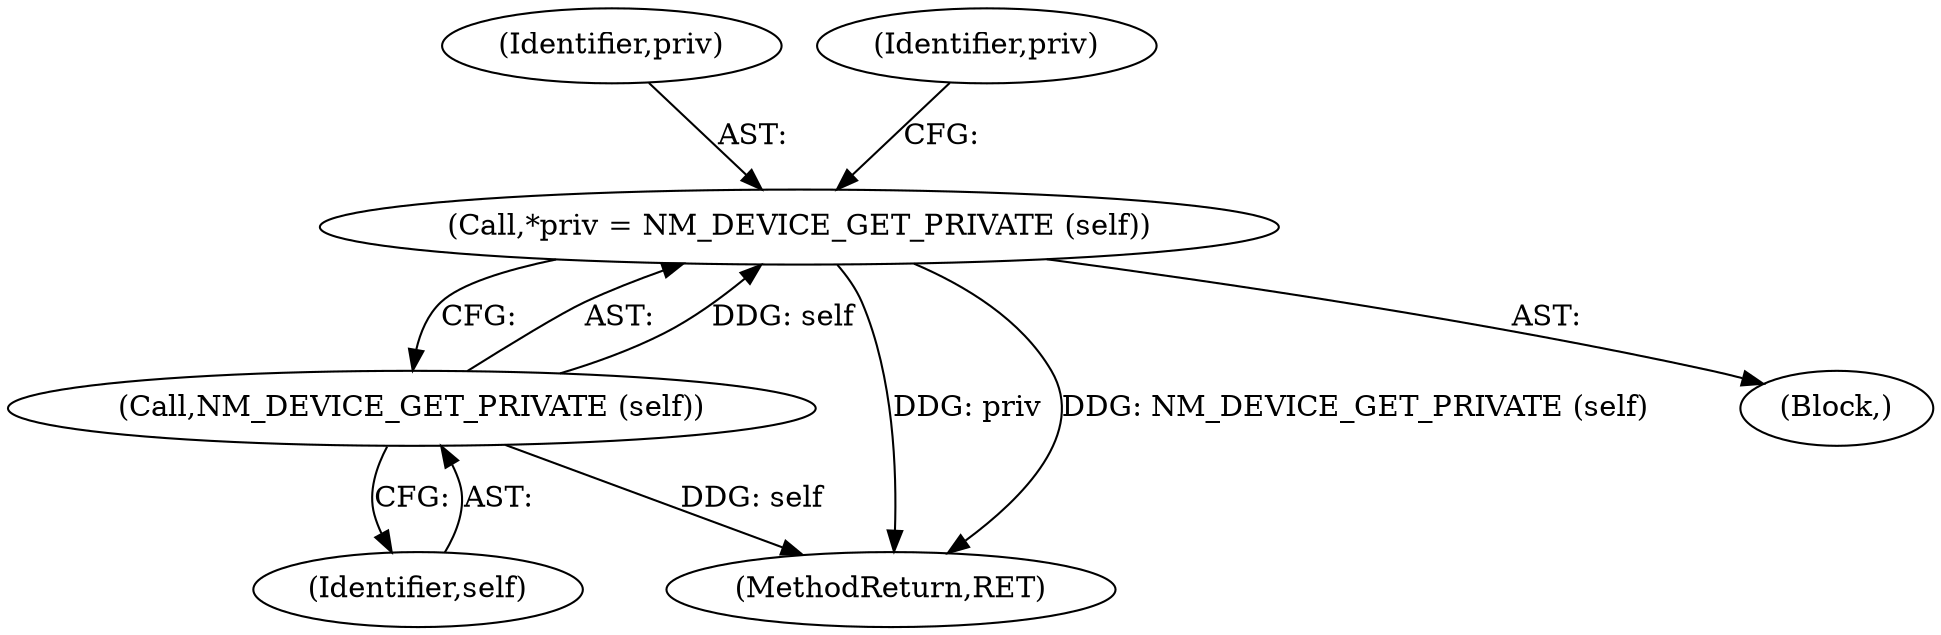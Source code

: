digraph "0_NetworkManager_d5fc88e573fa58b93034b04d35a2454f5d28cad9@pointer" {
"1000885" [label="(Call,*priv = NM_DEVICE_GET_PRIVATE (self))"];
"1000887" [label="(Call,NM_DEVICE_GET_PRIVATE (self))"];
"1000887" [label="(Call,NM_DEVICE_GET_PRIVATE (self))"];
"1000888" [label="(Identifier,self)"];
"1000885" [label="(Call,*priv = NM_DEVICE_GET_PRIVATE (self))"];
"1007368" [label="(MethodReturn,RET)"];
"1000886" [label="(Identifier,priv)"];
"1000883" [label="(Block,)"];
"1000892" [label="(Identifier,priv)"];
"1000885" -> "1000883"  [label="AST: "];
"1000885" -> "1000887"  [label="CFG: "];
"1000886" -> "1000885"  [label="AST: "];
"1000887" -> "1000885"  [label="AST: "];
"1000892" -> "1000885"  [label="CFG: "];
"1000885" -> "1007368"  [label="DDG: priv"];
"1000885" -> "1007368"  [label="DDG: NM_DEVICE_GET_PRIVATE (self)"];
"1000887" -> "1000885"  [label="DDG: self"];
"1000887" -> "1000888"  [label="CFG: "];
"1000888" -> "1000887"  [label="AST: "];
"1000887" -> "1007368"  [label="DDG: self"];
}
